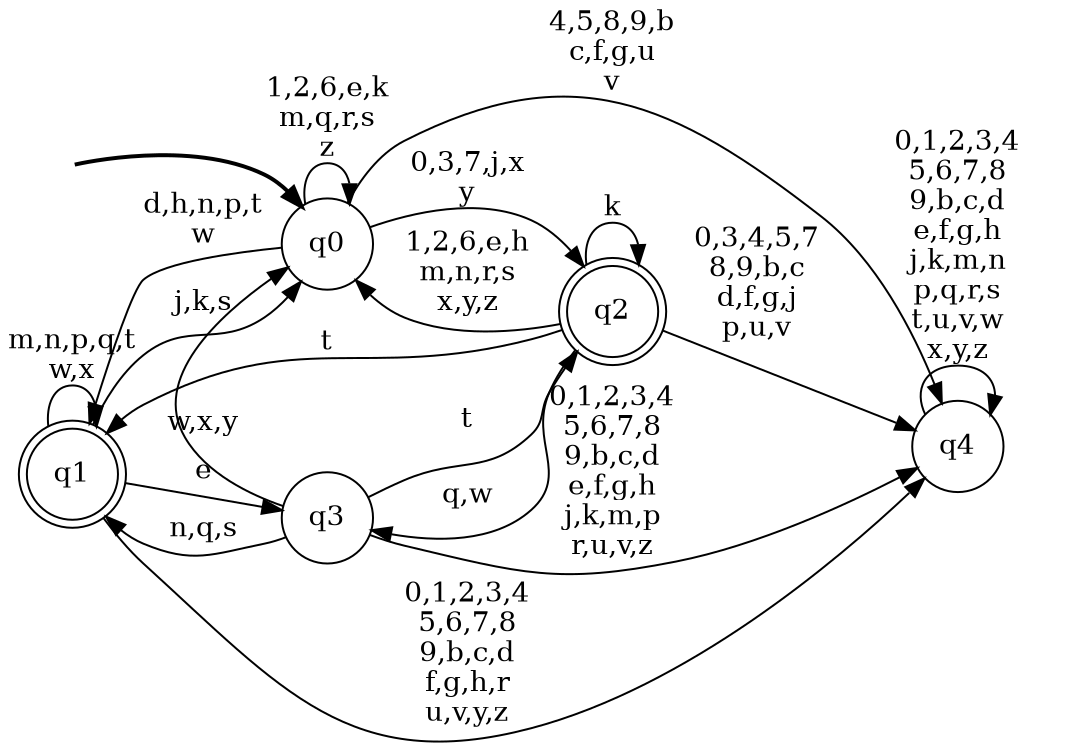 digraph BlueStar {
__start0 [style = invis, shape = none, label = "", width = 0, height = 0];

rankdir=LR;
size="8,5";

s0 [style="filled", color="black", fillcolor="white" shape="circle", label="q0"];
s1 [style="rounded,filled", color="black", fillcolor="white" shape="doublecircle", label="q1"];
s2 [style="rounded,filled", color="black", fillcolor="white" shape="doublecircle", label="q2"];
s3 [style="filled", color="black", fillcolor="white" shape="circle", label="q3"];
s4 [style="filled", color="black", fillcolor="white" shape="circle", label="q4"];
subgraph cluster_main { 
	graph [pad=".75", ranksep="0.15", nodesep="0.15"];
	 style=invis; 
	__start0 -> s0 [penwidth=2];
}
s0 -> s0 [label="1,2,6,e,k\nm,q,r,s\nz"];
s0 -> s1 [label="d,h,n,p,t\nw"];
s0 -> s2 [label="0,3,7,j,x\ny"];
s0 -> s4 [label="4,5,8,9,b\nc,f,g,u\nv"];
s1 -> s0 [label="j,k,s"];
s1 -> s1 [label="m,n,p,q,t\nw,x"];
s1 -> s3 [label="e"];
s1 -> s4 [label="0,1,2,3,4\n5,6,7,8\n9,b,c,d\nf,g,h,r\nu,v,y,z"];
s2 -> s0 [label="1,2,6,e,h\nm,n,r,s\nx,y,z"];
s2 -> s1 [label="t"];
s2 -> s2 [label="k"];
s2 -> s3 [label="q,w"];
s2 -> s4 [label="0,3,4,5,7\n8,9,b,c\nd,f,g,j\np,u,v"];
s3 -> s0 [label="w,x,y"];
s3 -> s1 [label="n,q,s"];
s3 -> s2 [label="t"];
s3 -> s4 [label="0,1,2,3,4\n5,6,7,8\n9,b,c,d\ne,f,g,h\nj,k,m,p\nr,u,v,z"];
s4 -> s4 [label="0,1,2,3,4\n5,6,7,8\n9,b,c,d\ne,f,g,h\nj,k,m,n\np,q,r,s\nt,u,v,w\nx,y,z"];

}